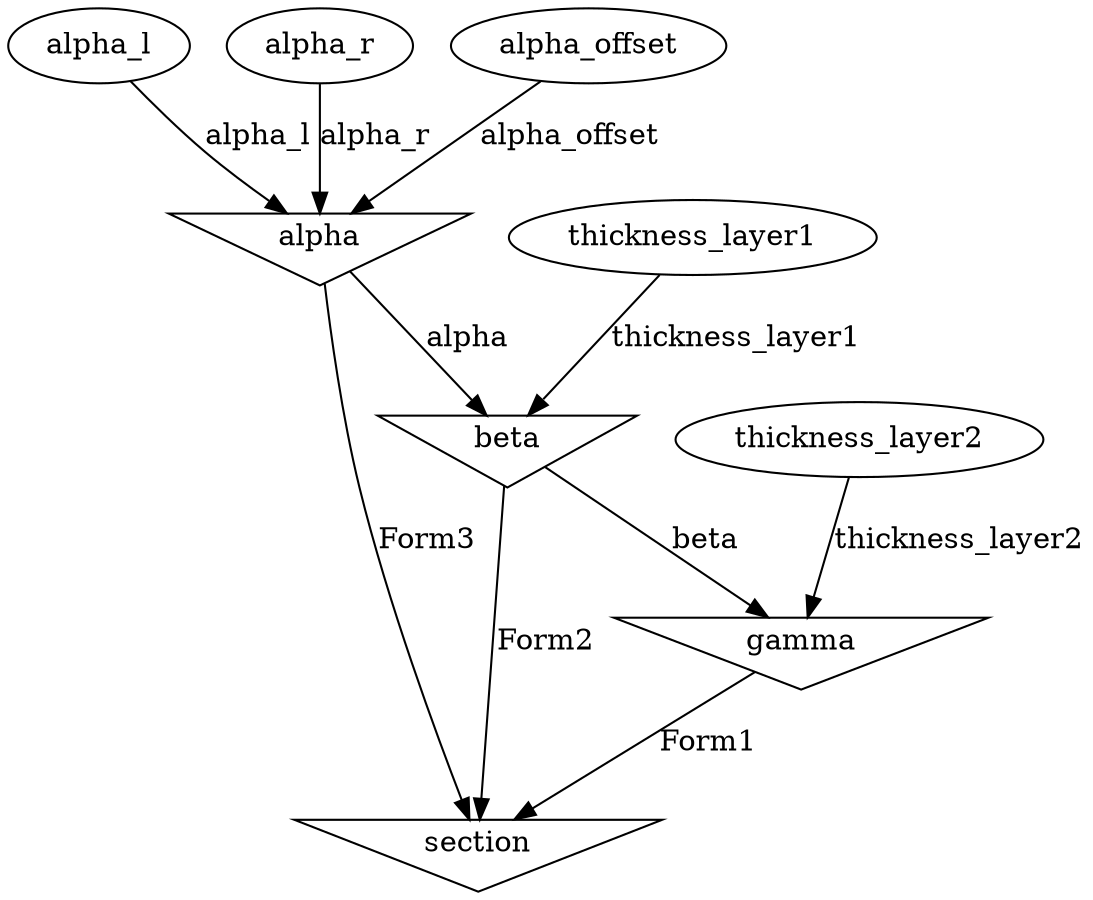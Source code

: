 digraph G {
gamma [shape=invtriangle];
beta [shape=invtriangle];
beta -> gamma  [label=beta];
alpha [shape=invtriangle];
alpha -> beta  [label=alpha];
alpha_l;
alpha_l -> alpha  [label=alpha_l];
alpha_r;
alpha_r -> alpha  [label=alpha_r];
alpha_offset;
alpha_offset -> alpha  [label=alpha_offset];
thickness_layer1;
thickness_layer1 -> beta  [label=thickness_layer1];
thickness_layer2;
thickness_layer2 -> gamma  [label=thickness_layer2];
section [shape=invtriangle];
alpha -> section  [label=Form3];
beta -> section  [label=Form2];
gamma -> section  [label=Form1];
}
